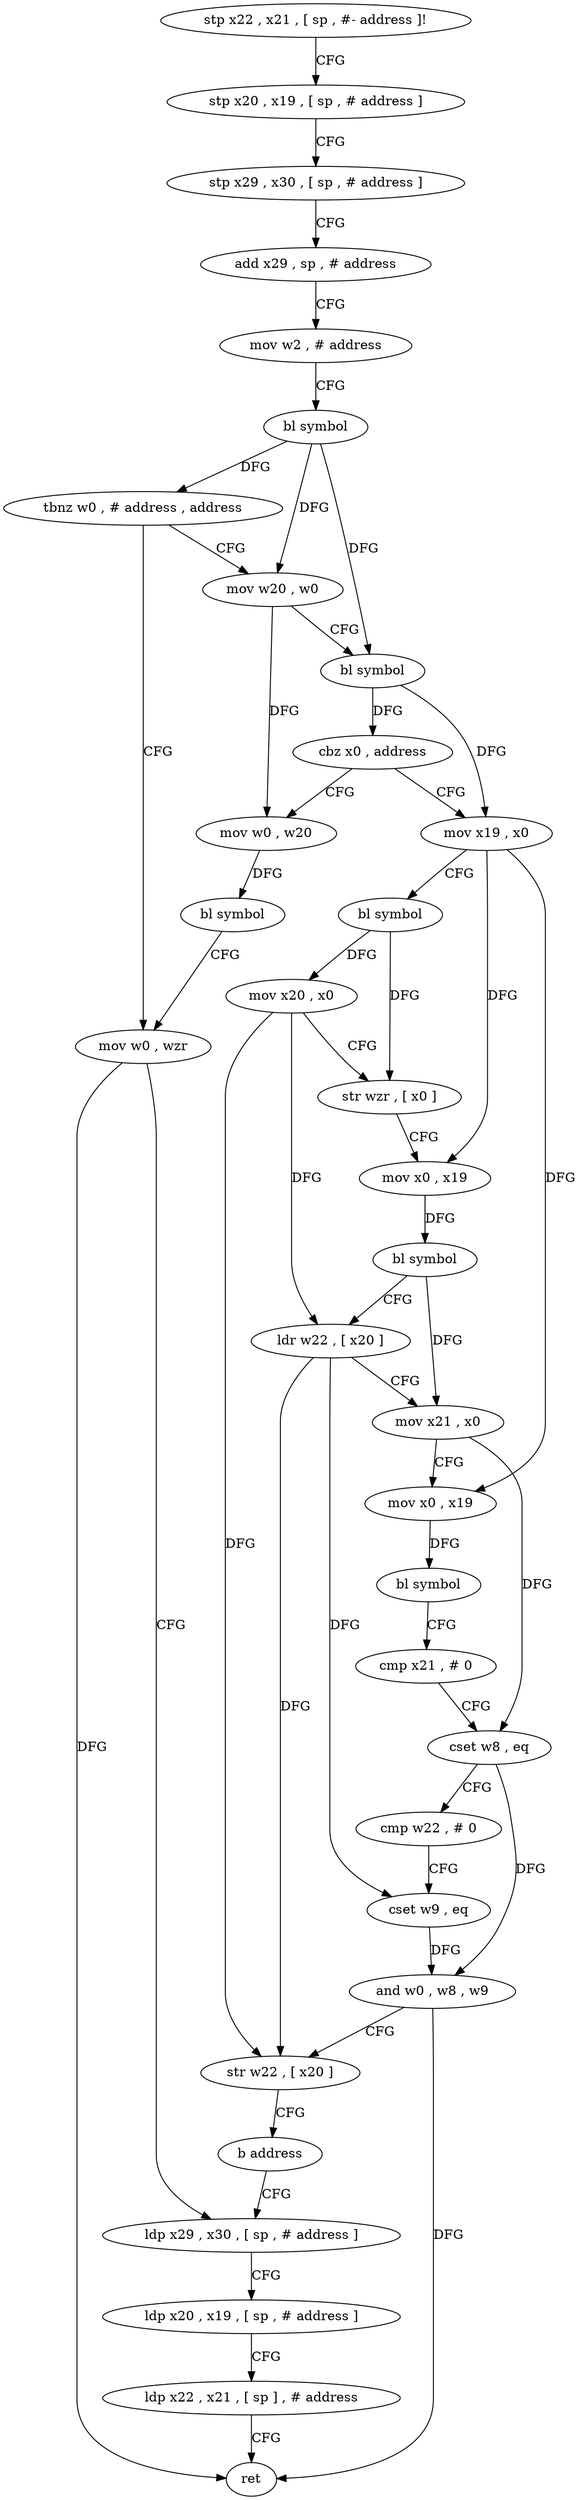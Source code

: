 digraph "func" {
"4209196" [label = "stp x22 , x21 , [ sp , #- address ]!" ]
"4209200" [label = "stp x20 , x19 , [ sp , # address ]" ]
"4209204" [label = "stp x29 , x30 , [ sp , # address ]" ]
"4209208" [label = "add x29 , sp , # address" ]
"4209212" [label = "mov w2 , # address" ]
"4209216" [label = "bl symbol" ]
"4209220" [label = "tbnz w0 , # address , address" ]
"4209312" [label = "mov w0 , wzr" ]
"4209224" [label = "mov w20 , w0" ]
"4209316" [label = "ldp x29 , x30 , [ sp , # address ]" ]
"4209228" [label = "bl symbol" ]
"4209232" [label = "cbz x0 , address" ]
"4209304" [label = "mov w0 , w20" ]
"4209236" [label = "mov x19 , x0" ]
"4209308" [label = "bl symbol" ]
"4209240" [label = "bl symbol" ]
"4209244" [label = "mov x20 , x0" ]
"4209248" [label = "str wzr , [ x0 ]" ]
"4209252" [label = "mov x0 , x19" ]
"4209256" [label = "bl symbol" ]
"4209260" [label = "ldr w22 , [ x20 ]" ]
"4209264" [label = "mov x21 , x0" ]
"4209268" [label = "mov x0 , x19" ]
"4209272" [label = "bl symbol" ]
"4209276" [label = "cmp x21 , # 0" ]
"4209280" [label = "cset w8 , eq" ]
"4209284" [label = "cmp w22 , # 0" ]
"4209288" [label = "cset w9 , eq" ]
"4209292" [label = "and w0 , w8 , w9" ]
"4209296" [label = "str w22 , [ x20 ]" ]
"4209300" [label = "b address" ]
"4209320" [label = "ldp x20 , x19 , [ sp , # address ]" ]
"4209324" [label = "ldp x22 , x21 , [ sp ] , # address" ]
"4209328" [label = "ret" ]
"4209196" -> "4209200" [ label = "CFG" ]
"4209200" -> "4209204" [ label = "CFG" ]
"4209204" -> "4209208" [ label = "CFG" ]
"4209208" -> "4209212" [ label = "CFG" ]
"4209212" -> "4209216" [ label = "CFG" ]
"4209216" -> "4209220" [ label = "DFG" ]
"4209216" -> "4209224" [ label = "DFG" ]
"4209216" -> "4209228" [ label = "DFG" ]
"4209220" -> "4209312" [ label = "CFG" ]
"4209220" -> "4209224" [ label = "CFG" ]
"4209312" -> "4209316" [ label = "CFG" ]
"4209312" -> "4209328" [ label = "DFG" ]
"4209224" -> "4209228" [ label = "CFG" ]
"4209224" -> "4209304" [ label = "DFG" ]
"4209316" -> "4209320" [ label = "CFG" ]
"4209228" -> "4209232" [ label = "DFG" ]
"4209228" -> "4209236" [ label = "DFG" ]
"4209232" -> "4209304" [ label = "CFG" ]
"4209232" -> "4209236" [ label = "CFG" ]
"4209304" -> "4209308" [ label = "DFG" ]
"4209236" -> "4209240" [ label = "CFG" ]
"4209236" -> "4209252" [ label = "DFG" ]
"4209236" -> "4209268" [ label = "DFG" ]
"4209308" -> "4209312" [ label = "CFG" ]
"4209240" -> "4209244" [ label = "DFG" ]
"4209240" -> "4209248" [ label = "DFG" ]
"4209244" -> "4209248" [ label = "CFG" ]
"4209244" -> "4209260" [ label = "DFG" ]
"4209244" -> "4209296" [ label = "DFG" ]
"4209248" -> "4209252" [ label = "CFG" ]
"4209252" -> "4209256" [ label = "DFG" ]
"4209256" -> "4209260" [ label = "CFG" ]
"4209256" -> "4209264" [ label = "DFG" ]
"4209260" -> "4209264" [ label = "CFG" ]
"4209260" -> "4209288" [ label = "DFG" ]
"4209260" -> "4209296" [ label = "DFG" ]
"4209264" -> "4209268" [ label = "CFG" ]
"4209264" -> "4209280" [ label = "DFG" ]
"4209268" -> "4209272" [ label = "DFG" ]
"4209272" -> "4209276" [ label = "CFG" ]
"4209276" -> "4209280" [ label = "CFG" ]
"4209280" -> "4209284" [ label = "CFG" ]
"4209280" -> "4209292" [ label = "DFG" ]
"4209284" -> "4209288" [ label = "CFG" ]
"4209288" -> "4209292" [ label = "DFG" ]
"4209292" -> "4209296" [ label = "CFG" ]
"4209292" -> "4209328" [ label = "DFG" ]
"4209296" -> "4209300" [ label = "CFG" ]
"4209300" -> "4209316" [ label = "CFG" ]
"4209320" -> "4209324" [ label = "CFG" ]
"4209324" -> "4209328" [ label = "CFG" ]
}
